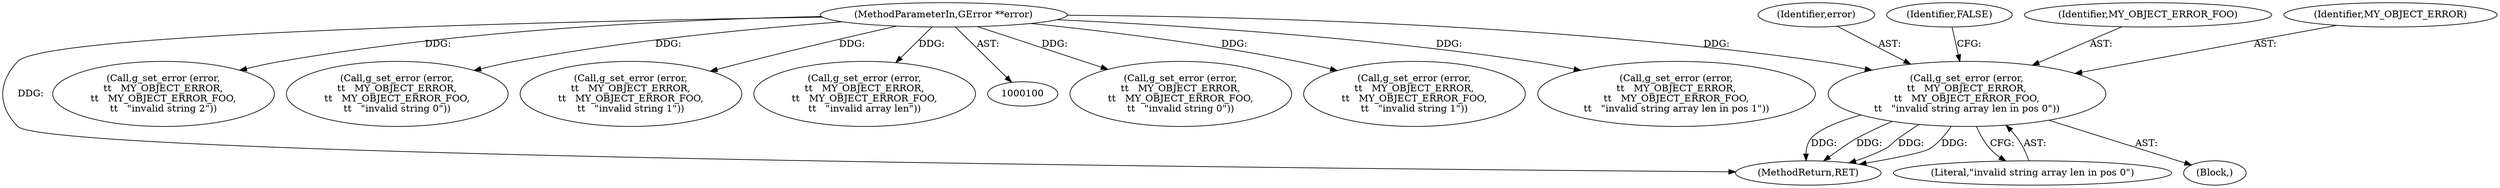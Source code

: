 digraph "1_dbus_9a6bce9b615abca6068348c1606ba8eaf13d9ae0_33@pointer" {
"1000170" [label="(Call,g_set_error (error,\n\t\t   MY_OBJECT_ERROR,\n\t\t   MY_OBJECT_ERROR_FOO,\n\t\t   \"invalid string array len in pos 0\"))"];
"1000104" [label="(MethodParameterIn,GError **error)"];
"1000171" [label="(Identifier,error)"];
"1000138" [label="(Call,g_set_error (error,\n\t\t   MY_OBJECT_ERROR,\n\t\t   MY_OBJECT_ERROR_FOO,\n\t\t   \"invalid string 0\"))"];
"1000157" [label="(Call,g_set_error (error,\n\t\t   MY_OBJECT_ERROR,\n\t\t   MY_OBJECT_ERROR_FOO,\n\t\t   \"invalid string 1\"))"];
"1000243" [label="(Call,g_set_error (error,\n\t\t   MY_OBJECT_ERROR,\n\t\t   MY_OBJECT_ERROR_FOO,\n\t\t   \"invalid string array len in pos 1\"))"];
"1000104" [label="(MethodParameterIn,GError **error)"];
"1000302" [label="(MethodReturn,RET)"];
"1000230" [label="(Call,g_set_error (error,\n\t\t   MY_OBJECT_ERROR,\n\t\t   MY_OBJECT_ERROR_FOO,\n\t\t   \"invalid string 2\"))"];
"1000176" [label="(Identifier,FALSE)"];
"1000174" [label="(Literal,\"invalid string array len in pos 0\")"];
"1000192" [label="(Call,g_set_error (error,\n\t\t   MY_OBJECT_ERROR,\n\t\t   MY_OBJECT_ERROR_FOO,\n\t\t   \"invalid string 0\"))"];
"1000173" [label="(Identifier,MY_OBJECT_ERROR_FOO)"];
"1000172" [label="(Identifier,MY_OBJECT_ERROR)"];
"1000169" [label="(Block,)"];
"1000211" [label="(Call,g_set_error (error,\n\t\t   MY_OBJECT_ERROR,\n\t\t   MY_OBJECT_ERROR_FOO,\n\t\t   \"invalid string 1\"))"];
"1000170" [label="(Call,g_set_error (error,\n\t\t   MY_OBJECT_ERROR,\n\t\t   MY_OBJECT_ERROR_FOO,\n\t\t   \"invalid string array len in pos 0\"))"];
"1000116" [label="(Call,g_set_error (error,\n\t\t   MY_OBJECT_ERROR,\n\t\t   MY_OBJECT_ERROR_FOO,\n\t\t   \"invalid array len\"))"];
"1000170" -> "1000169"  [label="AST: "];
"1000170" -> "1000174"  [label="CFG: "];
"1000171" -> "1000170"  [label="AST: "];
"1000172" -> "1000170"  [label="AST: "];
"1000173" -> "1000170"  [label="AST: "];
"1000174" -> "1000170"  [label="AST: "];
"1000176" -> "1000170"  [label="CFG: "];
"1000170" -> "1000302"  [label="DDG: "];
"1000170" -> "1000302"  [label="DDG: "];
"1000170" -> "1000302"  [label="DDG: "];
"1000170" -> "1000302"  [label="DDG: "];
"1000104" -> "1000170"  [label="DDG: "];
"1000104" -> "1000100"  [label="AST: "];
"1000104" -> "1000302"  [label="DDG: "];
"1000104" -> "1000116"  [label="DDG: "];
"1000104" -> "1000138"  [label="DDG: "];
"1000104" -> "1000157"  [label="DDG: "];
"1000104" -> "1000192"  [label="DDG: "];
"1000104" -> "1000211"  [label="DDG: "];
"1000104" -> "1000230"  [label="DDG: "];
"1000104" -> "1000243"  [label="DDG: "];
}
